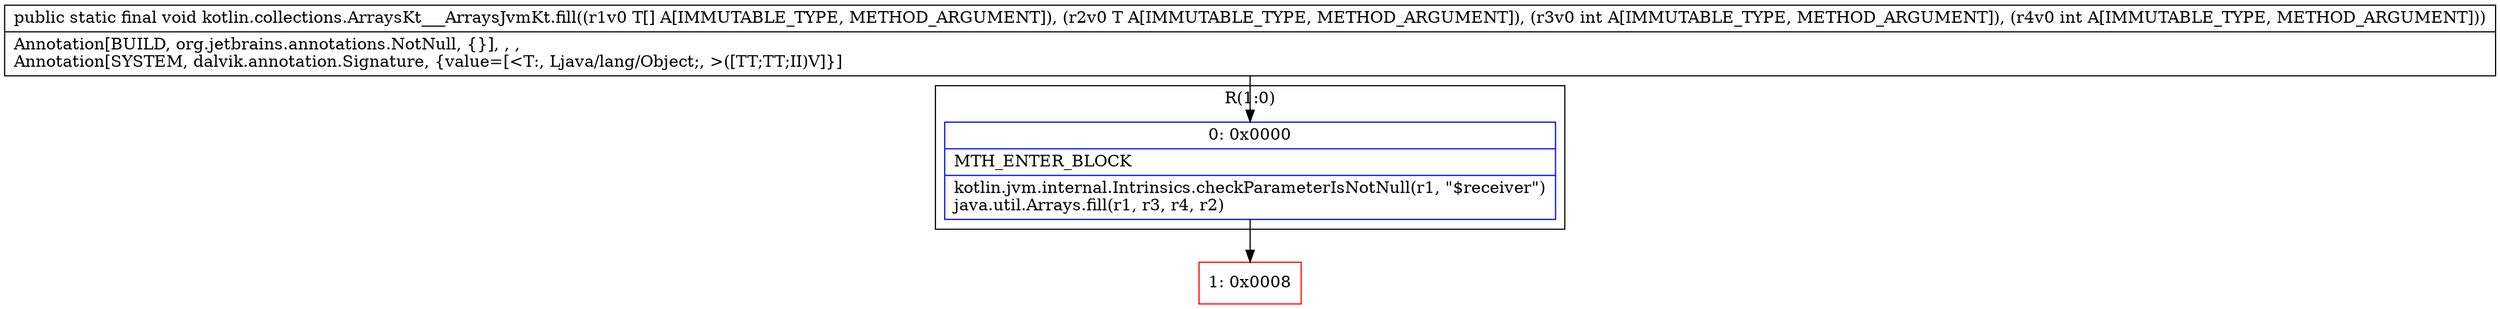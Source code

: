 digraph "CFG forkotlin.collections.ArraysKt___ArraysJvmKt.fill([Ljava\/lang\/Object;Ljava\/lang\/Object;II)V" {
subgraph cluster_Region_1385199005 {
label = "R(1:0)";
node [shape=record,color=blue];
Node_0 [shape=record,label="{0\:\ 0x0000|MTH_ENTER_BLOCK\l|kotlin.jvm.internal.Intrinsics.checkParameterIsNotNull(r1, \"$receiver\")\ljava.util.Arrays.fill(r1, r3, r4, r2)\l}"];
}
Node_1 [shape=record,color=red,label="{1\:\ 0x0008}"];
MethodNode[shape=record,label="{public static final void kotlin.collections.ArraysKt___ArraysJvmKt.fill((r1v0 T[] A[IMMUTABLE_TYPE, METHOD_ARGUMENT]), (r2v0 T A[IMMUTABLE_TYPE, METHOD_ARGUMENT]), (r3v0 int A[IMMUTABLE_TYPE, METHOD_ARGUMENT]), (r4v0 int A[IMMUTABLE_TYPE, METHOD_ARGUMENT]))  | Annotation[BUILD, org.jetbrains.annotations.NotNull, \{\}], , , \lAnnotation[SYSTEM, dalvik.annotation.Signature, \{value=[\<T:, Ljava\/lang\/Object;, \>([TT;TT;II)V]\}]\l}"];
MethodNode -> Node_0;
Node_0 -> Node_1;
}

